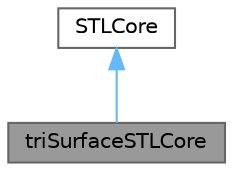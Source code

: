 digraph "triSurfaceSTLCore"
{
 // LATEX_PDF_SIZE
  bgcolor="transparent";
  edge [fontname=Helvetica,fontsize=10,labelfontname=Helvetica,labelfontsize=10];
  node [fontname=Helvetica,fontsize=10,shape=box,height=0.2,width=0.4];
  Node1 [id="Node000001",label="triSurfaceSTLCore",height=0.2,width=0.4,color="gray40", fillcolor="grey60", style="filled", fontcolor="black",tooltip=" "];
  Node2 -> Node1 [id="edge1_Node000001_Node000002",dir="back",color="steelblue1",style="solid",tooltip=" "];
  Node2 [id="Node000002",label="STLCore",height=0.2,width=0.4,color="gray40", fillcolor="white", style="filled",URL="$classFoam_1_1fileFormats_1_1STLCore.html",tooltip="Core routines used when reading/writing STL files."];
}
